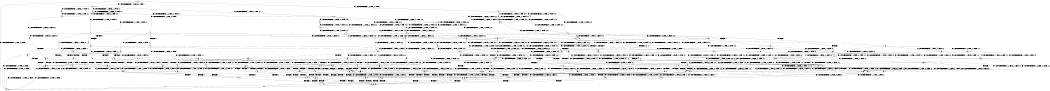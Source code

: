 digraph BCG {
size = "7, 10.5";
center = TRUE;
node [shape = circle];
0 [peripheries = 2];
0 -> 1 [label = "EX !0 !ATOMIC_EXCH_BRANCH (1, +1, TRUE, +0, 2, TRUE) !::"];
0 -> 2 [label = "EX !1 !ATOMIC_EXCH_BRANCH (1, +0, FALSE, +0, 1, TRUE) !::"];
0 -> 3 [label = "EX !2 !ATOMIC_EXCH_BRANCH (1, +0, TRUE, +0, 1, TRUE) !::"];
0 -> 4 [label = "EX !0 !ATOMIC_EXCH_BRANCH (1, +1, TRUE, +0, 2, TRUE) !::"];
2 -> 5 [label = "EX !1 !ATOMIC_EXCH_BRANCH (1, +0, FALSE, +0, 1, TRUE) !:0:1:"];
2 -> 6 [label = "EX !2 !ATOMIC_EXCH_BRANCH (1, +0, TRUE, +0, 1, TRUE) !:0:1:"];
2 -> 7 [label = "EX !0 !ATOMIC_EXCH_BRANCH (1, +1, TRUE, +0, 2, TRUE) !:0:1:"];
2 -> 8 [label = "EX !1 !ATOMIC_EXCH_BRANCH (1, +0, FALSE, +0, 1, TRUE) !:0:1:"];
3 -> 9 [label = "EX !2 !ATOMIC_EXCH_BRANCH (1, +0, TRUE, +0, 1, TRUE) !:0:1:2:"];
3 -> 10 [label = "EX !1 !ATOMIC_EXCH_BRANCH (1, +0, FALSE, +0, 1, TRUE) !:0:1:2:"];
3 -> 11 [label = "EX !0 !ATOMIC_EXCH_BRANCH (1, +1, TRUE, +0, 2, TRUE) !:0:1:2:"];
3 -> 12 [label = "EX !2 !ATOMIC_EXCH_BRANCH (1, +0, TRUE, +0, 1, TRUE) !:0:1:2:"];
4 -> 13 [label = "TERMINATE !0"];
4 -> 14 [label = "TERMINATE !0"];
4 -> 15 [label = "EX !1 !ATOMIC_EXCH_BRANCH (1, +0, FALSE, +0, 1, FALSE) !:0:"];
4 -> 16 [label = "EX !2 !ATOMIC_EXCH_BRANCH (1, +0, TRUE, +0, 1, FALSE) !:0:"];
5 -> 17 [label = "EX !0 !ATOMIC_EXCH_BRANCH (1, +1, TRUE, +0, 2, TRUE) !:0:1:"];
6 -> 18 [label = "EX !1 !ATOMIC_EXCH_BRANCH (1, +0, FALSE, +0, 1, TRUE) !:0:1:2:"];
6 -> 19 [label = "EX !0 !ATOMIC_EXCH_BRANCH (1, +1, TRUE, +0, 2, TRUE) !:0:1:2:"];
6 -> 20 [label = "EX !2 !ATOMIC_EXCH_BRANCH (1, +0, TRUE, +0, 1, TRUE) !:0:1:2:"];
6 -> 10 [label = "EX !1 !ATOMIC_EXCH_BRANCH (1, +0, FALSE, +0, 1, TRUE) !:0:1:2:"];
7 -> 21 [label = "EX !1 !ATOMIC_EXCH_BRANCH (1, +0, FALSE, +0, 1, FALSE) !:0:1:"];
7 -> 22 [label = "TERMINATE !0"];
7 -> 23 [label = "EX !2 !ATOMIC_EXCH_BRANCH (1, +0, TRUE, +0, 1, FALSE) !:0:1:"];
7 -> 24 [label = "EX !1 !ATOMIC_EXCH_BRANCH (1, +0, FALSE, +0, 1, FALSE) !:0:1:"];
8 -> 17 [label = "EX !0 !ATOMIC_EXCH_BRANCH (1, +1, TRUE, +0, 2, TRUE) !:0:1:"];
8 -> 6 [label = "EX !2 !ATOMIC_EXCH_BRANCH (1, +0, TRUE, +0, 1, TRUE) !:0:1:"];
8 -> 7 [label = "EX !0 !ATOMIC_EXCH_BRANCH (1, +1, TRUE, +0, 2, TRUE) !:0:1:"];
8 -> 8 [label = "EX !1 !ATOMIC_EXCH_BRANCH (1, +0, FALSE, +0, 1, TRUE) !:0:1:"];
9 -> 25 [label = "EX !0 !ATOMIC_EXCH_BRANCH (1, +1, TRUE, +0, 2, TRUE) !:0:1:2:"];
10 -> 26 [label = "EX !2 !ATOMIC_EXCH_BRANCH (1, +0, TRUE, +0, 1, TRUE) !:0:1:2:"];
10 -> 19 [label = "EX !0 !ATOMIC_EXCH_BRANCH (1, +1, TRUE, +0, 2, TRUE) !:0:1:2:"];
10 -> 20 [label = "EX !2 !ATOMIC_EXCH_BRANCH (1, +0, TRUE, +0, 1, TRUE) !:0:1:2:"];
10 -> 10 [label = "EX !1 !ATOMIC_EXCH_BRANCH (1, +0, FALSE, +0, 1, TRUE) !:0:1:2:"];
11 -> 27 [label = "EX !2 !ATOMIC_EXCH_BRANCH (1, +0, TRUE, +0, 1, FALSE) !:0:1:2:"];
11 -> 28 [label = "TERMINATE !0"];
11 -> 29 [label = "EX !1 !ATOMIC_EXCH_BRANCH (1, +0, FALSE, +0, 1, FALSE) !:0:1:2:"];
11 -> 30 [label = "EX !2 !ATOMIC_EXCH_BRANCH (1, +0, TRUE, +0, 1, FALSE) !:0:1:2:"];
12 -> 25 [label = "EX !0 !ATOMIC_EXCH_BRANCH (1, +1, TRUE, +0, 2, TRUE) !:0:1:2:"];
12 -> 10 [label = "EX !1 !ATOMIC_EXCH_BRANCH (1, +0, FALSE, +0, 1, TRUE) !:0:1:2:"];
12 -> 11 [label = "EX !0 !ATOMIC_EXCH_BRANCH (1, +1, TRUE, +0, 2, TRUE) !:0:1:2:"];
12 -> 12 [label = "EX !2 !ATOMIC_EXCH_BRANCH (1, +0, TRUE, +0, 1, TRUE) !:0:1:2:"];
13 -> 1 [label = "EX !2 !ATOMIC_EXCH_BRANCH (1, +0, TRUE, +0, 1, FALSE) !::"];
14 -> 1 [label = "EX !2 !ATOMIC_EXCH_BRANCH (1, +0, TRUE, +0, 1, FALSE) !::"];
14 -> 31 [label = "EX !1 !ATOMIC_EXCH_BRANCH (1, +0, FALSE, +0, 1, FALSE) !::"];
14 -> 32 [label = "EX !2 !ATOMIC_EXCH_BRANCH (1, +0, TRUE, +0, 1, FALSE) !::"];
15 -> 33 [label = "TERMINATE !0"];
15 -> 34 [label = "TERMINATE !1"];
15 -> 35 [label = "TERMINATE !0"];
15 -> 36 [label = "EX !2 !ATOMIC_EXCH_BRANCH (1, +0, TRUE, +0, 1, FALSE) !:0:1:"];
16 -> 37 [label = "EX !2 !ATOMIC_EXCH_BRANCH (1, +1, TRUE, +0, 3, TRUE) !:0:1:2:"];
16 -> 38 [label = "TERMINATE !0"];
16 -> 39 [label = "EX !1 !ATOMIC_EXCH_BRANCH (1, +0, FALSE, +0, 1, TRUE) !:0:1:2:"];
16 -> 40 [label = "EX !2 !ATOMIC_EXCH_BRANCH (1, +1, TRUE, +0, 3, TRUE) !:0:1:2:"];
17 -> 21 [label = "EX !1 !ATOMIC_EXCH_BRANCH (1, +0, FALSE, +0, 1, FALSE) !:0:1:"];
18 -> 26 [label = "EX !2 !ATOMIC_EXCH_BRANCH (1, +0, TRUE, +0, 1, TRUE) !:0:1:2:"];
19 -> 41 [label = "EX !1 !ATOMIC_EXCH_BRANCH (1, +0, FALSE, +0, 1, FALSE) !:0:1:2:"];
19 -> 42 [label = "TERMINATE !0"];
19 -> 43 [label = "EX !2 !ATOMIC_EXCH_BRANCH (1, +0, TRUE, +0, 1, FALSE) !:0:1:2:"];
19 -> 29 [label = "EX !1 !ATOMIC_EXCH_BRANCH (1, +0, FALSE, +0, 1, FALSE) !:0:1:2:"];
20 -> 44 [label = "EX !0 !ATOMIC_EXCH_BRANCH (1, +1, TRUE, +0, 2, TRUE) !:0:1:2:"];
20 -> 19 [label = "EX !0 !ATOMIC_EXCH_BRANCH (1, +1, TRUE, +0, 2, TRUE) !:0:1:2:"];
20 -> 20 [label = "EX !2 !ATOMIC_EXCH_BRANCH (1, +0, TRUE, +0, 1, TRUE) !:0:1:2:"];
20 -> 10 [label = "EX !1 !ATOMIC_EXCH_BRANCH (1, +0, FALSE, +0, 1, TRUE) !:0:1:2:"];
21 -> 33 [label = "TERMINATE !0"];
22 -> 45 [label = "EX !1 !ATOMIC_EXCH_BRANCH (1, +0, FALSE, +0, 1, FALSE) !:1:"];
22 -> 46 [label = "EX !2 !ATOMIC_EXCH_BRANCH (1, +0, TRUE, +0, 1, FALSE) !:1:"];
22 -> 47 [label = "EX !1 !ATOMIC_EXCH_BRANCH (1, +0, FALSE, +0, 1, FALSE) !:1:"];
23 -> 48 [label = "EX !1 !ATOMIC_EXCH_BRANCH (1, +0, FALSE, +0, 1, TRUE) !:0:1:2:"];
23 -> 49 [label = "TERMINATE !0"];
23 -> 50 [label = "EX !2 !ATOMIC_EXCH_BRANCH (1, +1, TRUE, +0, 3, TRUE) !:0:1:2:"];
23 -> 39 [label = "EX !1 !ATOMIC_EXCH_BRANCH (1, +0, FALSE, +0, 1, TRUE) !:0:1:2:"];
24 -> 33 [label = "TERMINATE !0"];
24 -> 34 [label = "TERMINATE !1"];
24 -> 35 [label = "TERMINATE !0"];
24 -> 36 [label = "EX !2 !ATOMIC_EXCH_BRANCH (1, +0, TRUE, +0, 1, FALSE) !:0:1:"];
25 -> 27 [label = "EX !2 !ATOMIC_EXCH_BRANCH (1, +0, TRUE, +0, 1, FALSE) !:0:1:2:"];
26 -> 44 [label = "EX !0 !ATOMIC_EXCH_BRANCH (1, +1, TRUE, +0, 2, TRUE) !:0:1:2:"];
27 -> 37 [label = "EX !2 !ATOMIC_EXCH_BRANCH (1, +1, TRUE, +0, 3, TRUE) !:0:1:2:"];
28 -> 51 [label = "EX !2 !ATOMIC_EXCH_BRANCH (1, +0, TRUE, +0, 1, FALSE) !:1:2:"];
28 -> 52 [label = "EX !1 !ATOMIC_EXCH_BRANCH (1, +0, FALSE, +0, 1, FALSE) !:1:2:"];
28 -> 53 [label = "EX !2 !ATOMIC_EXCH_BRANCH (1, +0, TRUE, +0, 1, FALSE) !:1:2:"];
29 -> 54 [label = "EX !2 !ATOMIC_EXCH_BRANCH (1, +0, TRUE, +0, 1, FALSE) !:0:1:2:"];
29 -> 55 [label = "TERMINATE !1"];
29 -> 56 [label = "TERMINATE !0"];
29 -> 57 [label = "EX !2 !ATOMIC_EXCH_BRANCH (1, +0, TRUE, +0, 1, FALSE) !:0:1:2:"];
30 -> 37 [label = "EX !2 !ATOMIC_EXCH_BRANCH (1, +1, TRUE, +0, 3, TRUE) !:0:1:2:"];
30 -> 38 [label = "TERMINATE !0"];
30 -> 39 [label = "EX !1 !ATOMIC_EXCH_BRANCH (1, +0, FALSE, +0, 1, TRUE) !:0:1:2:"];
30 -> 40 [label = "EX !2 !ATOMIC_EXCH_BRANCH (1, +1, TRUE, +0, 3, TRUE) !:0:1:2:"];
31 -> 58 [label = "TERMINATE !1"];
31 -> 59 [label = "TERMINATE !1"];
31 -> 60 [label = "EX !2 !ATOMIC_EXCH_BRANCH (1, +0, TRUE, +0, 1, FALSE) !:1:"];
32 -> 61 [label = "EX !2 !ATOMIC_EXCH_BRANCH (1, +1, TRUE, +0, 3, TRUE) !:1:2:"];
32 -> 62 [label = "EX !1 !ATOMIC_EXCH_BRANCH (1, +0, FALSE, +0, 1, TRUE) !:1:2:"];
32 -> 63 [label = "EX !2 !ATOMIC_EXCH_BRANCH (1, +1, TRUE, +0, 3, TRUE) !:1:2:"];
33 -> 58 [label = "TERMINATE !1"];
34 -> 58 [label = "TERMINATE !0"];
34 -> 59 [label = "TERMINATE !0"];
34 -> 64 [label = "EX !2 !ATOMIC_EXCH_BRANCH (1, +0, TRUE, +0, 1, FALSE) !:0:"];
35 -> 58 [label = "TERMINATE !1"];
35 -> 59 [label = "TERMINATE !1"];
35 -> 60 [label = "EX !2 !ATOMIC_EXCH_BRANCH (1, +0, TRUE, +0, 1, FALSE) !:1:"];
36 -> 65 [label = "EX !2 !ATOMIC_EXCH_BRANCH (1, +1, TRUE, +0, 3, TRUE) !:0:1:2:"];
36 -> 66 [label = "TERMINATE !1"];
36 -> 67 [label = "TERMINATE !0"];
36 -> 68 [label = "EX !2 !ATOMIC_EXCH_BRANCH (1, +1, TRUE, +0, 3, TRUE) !:0:1:2:"];
37 -> 69 [label = "EX !1 !ATOMIC_EXCH_BRANCH (1, +0, FALSE, +0, 1, FALSE) !:0:1:2:"];
38 -> 61 [label = "EX !2 !ATOMIC_EXCH_BRANCH (1, +1, TRUE, +0, 3, TRUE) !:1:2:"];
38 -> 62 [label = "EX !1 !ATOMIC_EXCH_BRANCH (1, +0, FALSE, +0, 1, TRUE) !:1:2:"];
38 -> 63 [label = "EX !2 !ATOMIC_EXCH_BRANCH (1, +1, TRUE, +0, 3, TRUE) !:1:2:"];
39 -> 70 [label = "EX !2 !ATOMIC_EXCH_BRANCH (1, +1, TRUE, +0, 3, TRUE) !:0:1:2:"];
39 -> 49 [label = "TERMINATE !0"];
39 -> 50 [label = "EX !2 !ATOMIC_EXCH_BRANCH (1, +1, TRUE, +0, 3, TRUE) !:0:1:2:"];
39 -> 39 [label = "EX !1 !ATOMIC_EXCH_BRANCH (1, +0, FALSE, +0, 1, TRUE) !:0:1:2:"];
40 -> 69 [label = "EX !1 !ATOMIC_EXCH_BRANCH (1, +0, FALSE, +0, 1, FALSE) !:0:1:2:"];
40 -> 71 [label = "TERMINATE !2"];
40 -> 72 [label = "TERMINATE !0"];
40 -> 73 [label = "EX !1 !ATOMIC_EXCH_BRANCH (1, +0, FALSE, +0, 1, FALSE) !:0:1:2:"];
41 -> 54 [label = "EX !2 !ATOMIC_EXCH_BRANCH (1, +0, TRUE, +0, 1, FALSE) !:0:1:2:"];
42 -> 74 [label = "EX !1 !ATOMIC_EXCH_BRANCH (1, +0, FALSE, +0, 1, FALSE) !:1:2:"];
42 -> 75 [label = "EX !2 !ATOMIC_EXCH_BRANCH (1, +0, TRUE, +0, 1, FALSE) !:1:2:"];
42 -> 52 [label = "EX !1 !ATOMIC_EXCH_BRANCH (1, +0, FALSE, +0, 1, FALSE) !:1:2:"];
43 -> 48 [label = "EX !1 !ATOMIC_EXCH_BRANCH (1, +0, FALSE, +0, 1, TRUE) !:0:1:2:"];
43 -> 49 [label = "TERMINATE !0"];
43 -> 50 [label = "EX !2 !ATOMIC_EXCH_BRANCH (1, +1, TRUE, +0, 3, TRUE) !:0:1:2:"];
43 -> 39 [label = "EX !1 !ATOMIC_EXCH_BRANCH (1, +0, FALSE, +0, 1, TRUE) !:0:1:2:"];
44 -> 41 [label = "EX !1 !ATOMIC_EXCH_BRANCH (1, +0, FALSE, +0, 1, FALSE) !:0:1:2:"];
45 -> 58 [label = "TERMINATE !1"];
46 -> 76 [label = "EX !1 !ATOMIC_EXCH_BRANCH (1, +0, FALSE, +0, 1, TRUE) !:1:2:"];
46 -> 77 [label = "EX !2 !ATOMIC_EXCH_BRANCH (1, +1, TRUE, +0, 3, TRUE) !:1:2:"];
46 -> 62 [label = "EX !1 !ATOMIC_EXCH_BRANCH (1, +0, FALSE, +0, 1, TRUE) !:1:2:"];
47 -> 58 [label = "TERMINATE !1"];
47 -> 59 [label = "TERMINATE !1"];
47 -> 60 [label = "EX !2 !ATOMIC_EXCH_BRANCH (1, +0, TRUE, +0, 1, FALSE) !:1:"];
48 -> 70 [label = "EX !2 !ATOMIC_EXCH_BRANCH (1, +1, TRUE, +0, 3, TRUE) !:0:1:2:"];
49 -> 76 [label = "EX !1 !ATOMIC_EXCH_BRANCH (1, +0, FALSE, +0, 1, TRUE) !:1:2:"];
49 -> 77 [label = "EX !2 !ATOMIC_EXCH_BRANCH (1, +1, TRUE, +0, 3, TRUE) !:1:2:"];
49 -> 62 [label = "EX !1 !ATOMIC_EXCH_BRANCH (1, +0, FALSE, +0, 1, TRUE) !:1:2:"];
50 -> 69 [label = "EX !1 !ATOMIC_EXCH_BRANCH (1, +0, FALSE, +0, 1, FALSE) !:0:1:2:"];
50 -> 78 [label = "TERMINATE !2"];
50 -> 79 [label = "TERMINATE !0"];
50 -> 73 [label = "EX !1 !ATOMIC_EXCH_BRANCH (1, +0, FALSE, +0, 1, FALSE) !:0:1:2:"];
51 -> 61 [label = "EX !2 !ATOMIC_EXCH_BRANCH (1, +1, TRUE, +0, 3, TRUE) !:1:2:"];
52 -> 80 [label = "EX !2 !ATOMIC_EXCH_BRANCH (1, +0, TRUE, +0, 1, FALSE) !:1:2:"];
52 -> 81 [label = "TERMINATE !1"];
52 -> 82 [label = "EX !2 !ATOMIC_EXCH_BRANCH (1, +0, TRUE, +0, 1, FALSE) !:1:2:"];
53 -> 61 [label = "EX !2 !ATOMIC_EXCH_BRANCH (1, +1, TRUE, +0, 3, TRUE) !:1:2:"];
53 -> 62 [label = "EX !1 !ATOMIC_EXCH_BRANCH (1, +0, FALSE, +0, 1, TRUE) !:1:2:"];
53 -> 63 [label = "EX !2 !ATOMIC_EXCH_BRANCH (1, +1, TRUE, +0, 3, TRUE) !:1:2:"];
54 -> 65 [label = "EX !2 !ATOMIC_EXCH_BRANCH (1, +1, TRUE, +0, 3, TRUE) !:0:1:2:"];
55 -> 83 [label = "EX !2 !ATOMIC_EXCH_BRANCH (1, +0, TRUE, +0, 1, FALSE) !:0:2:"];
55 -> 81 [label = "TERMINATE !0"];
55 -> 84 [label = "EX !2 !ATOMIC_EXCH_BRANCH (1, +0, TRUE, +0, 1, FALSE) !:0:2:"];
56 -> 80 [label = "EX !2 !ATOMIC_EXCH_BRANCH (1, +0, TRUE, +0, 1, FALSE) !:1:2:"];
56 -> 81 [label = "TERMINATE !1"];
56 -> 82 [label = "EX !2 !ATOMIC_EXCH_BRANCH (1, +0, TRUE, +0, 1, FALSE) !:1:2:"];
57 -> 65 [label = "EX !2 !ATOMIC_EXCH_BRANCH (1, +1, TRUE, +0, 3, TRUE) !:0:1:2:"];
57 -> 66 [label = "TERMINATE !1"];
57 -> 67 [label = "TERMINATE !0"];
57 -> 68 [label = "EX !2 !ATOMIC_EXCH_BRANCH (1, +1, TRUE, +0, 3, TRUE) !:0:1:2:"];
58 -> 1 [label = "EX !2 !ATOMIC_EXCH_BRANCH (1, +0, TRUE, +0, 1, FALSE) !::"];
59 -> 1 [label = "EX !2 !ATOMIC_EXCH_BRANCH (1, +0, TRUE, +0, 1, FALSE) !::"];
59 -> 85 [label = "EX !2 !ATOMIC_EXCH_BRANCH (1, +0, TRUE, +0, 1, FALSE) !::"];
60 -> 86 [label = "EX !2 !ATOMIC_EXCH_BRANCH (1, +1, TRUE, +0, 3, TRUE) !:1:2:"];
60 -> 87 [label = "TERMINATE !1"];
60 -> 88 [label = "EX !2 !ATOMIC_EXCH_BRANCH (1, +1, TRUE, +0, 3, TRUE) !:1:2:"];
61 -> 89 [label = "EX !1 !ATOMIC_EXCH_BRANCH (1, +0, FALSE, +0, 1, FALSE) !:1:2:"];
62 -> 90 [label = "EX !2 !ATOMIC_EXCH_BRANCH (1, +1, TRUE, +0, 3, TRUE) !:1:2:"];
62 -> 77 [label = "EX !2 !ATOMIC_EXCH_BRANCH (1, +1, TRUE, +0, 3, TRUE) !:1:2:"];
62 -> 62 [label = "EX !1 !ATOMIC_EXCH_BRANCH (1, +0, FALSE, +0, 1, TRUE) !:1:2:"];
63 -> 89 [label = "EX !1 !ATOMIC_EXCH_BRANCH (1, +0, FALSE, +0, 1, FALSE) !:1:2:"];
63 -> 91 [label = "TERMINATE !2"];
63 -> 92 [label = "EX !1 !ATOMIC_EXCH_BRANCH (1, +0, FALSE, +0, 1, FALSE) !:1:2:"];
64 -> 93 [label = "EX !2 !ATOMIC_EXCH_BRANCH (1, +1, TRUE, +0, 3, TRUE) !:0:2:"];
64 -> 87 [label = "TERMINATE !0"];
64 -> 94 [label = "EX !2 !ATOMIC_EXCH_BRANCH (1, +1, TRUE, +0, 3, TRUE) !:0:2:"];
65 -> 95 [label = "TERMINATE !0"];
66 -> 93 [label = "EX !2 !ATOMIC_EXCH_BRANCH (1, +1, TRUE, +0, 3, TRUE) !:0:2:"];
66 -> 87 [label = "TERMINATE !0"];
66 -> 94 [label = "EX !2 !ATOMIC_EXCH_BRANCH (1, +1, TRUE, +0, 3, TRUE) !:0:2:"];
67 -> 86 [label = "EX !2 !ATOMIC_EXCH_BRANCH (1, +1, TRUE, +0, 3, TRUE) !:1:2:"];
67 -> 87 [label = "TERMINATE !1"];
67 -> 88 [label = "EX !2 !ATOMIC_EXCH_BRANCH (1, +1, TRUE, +0, 3, TRUE) !:1:2:"];
68 -> 95 [label = "TERMINATE !0"];
68 -> 96 [label = "TERMINATE !1"];
68 -> 97 [label = "TERMINATE !2"];
68 -> 98 [label = "TERMINATE !0"];
69 -> 95 [label = "TERMINATE !0"];
70 -> 69 [label = "EX !1 !ATOMIC_EXCH_BRANCH (1, +0, FALSE, +0, 1, FALSE) !:0:1:2:"];
71 -> 99 [label = "EX !1 !ATOMIC_EXCH_BRANCH (1, +0, FALSE, +0, 1, FALSE) !:0:1:"];
71 -> 91 [label = "TERMINATE !0"];
71 -> 100 [label = "EX !1 !ATOMIC_EXCH_BRANCH (1, +0, FALSE, +0, 1, FALSE) !:0:1:"];
72 -> 89 [label = "EX !1 !ATOMIC_EXCH_BRANCH (1, +0, FALSE, +0, 1, FALSE) !:1:2:"];
72 -> 91 [label = "TERMINATE !2"];
72 -> 92 [label = "EX !1 !ATOMIC_EXCH_BRANCH (1, +0, FALSE, +0, 1, FALSE) !:1:2:"];
73 -> 95 [label = "TERMINATE !0"];
73 -> 96 [label = "TERMINATE !1"];
73 -> 97 [label = "TERMINATE !2"];
73 -> 98 [label = "TERMINATE !0"];
74 -> 80 [label = "EX !2 !ATOMIC_EXCH_BRANCH (1, +0, TRUE, +0, 1, FALSE) !:1:2:"];
75 -> 76 [label = "EX !1 !ATOMIC_EXCH_BRANCH (1, +0, FALSE, +0, 1, TRUE) !:1:2:"];
75 -> 77 [label = "EX !2 !ATOMIC_EXCH_BRANCH (1, +1, TRUE, +0, 3, TRUE) !:1:2:"];
75 -> 62 [label = "EX !1 !ATOMIC_EXCH_BRANCH (1, +0, FALSE, +0, 1, TRUE) !:1:2:"];
76 -> 90 [label = "EX !2 !ATOMIC_EXCH_BRANCH (1, +1, TRUE, +0, 3, TRUE) !:1:2:"];
77 -> 89 [label = "EX !1 !ATOMIC_EXCH_BRANCH (1, +0, FALSE, +0, 1, FALSE) !:1:2:"];
77 -> 101 [label = "TERMINATE !2"];
77 -> 92 [label = "EX !1 !ATOMIC_EXCH_BRANCH (1, +0, FALSE, +0, 1, FALSE) !:1:2:"];
78 -> 99 [label = "EX !1 !ATOMIC_EXCH_BRANCH (1, +0, FALSE, +0, 1, FALSE) !:0:1:"];
78 -> 101 [label = "TERMINATE !0"];
78 -> 100 [label = "EX !1 !ATOMIC_EXCH_BRANCH (1, +0, FALSE, +0, 1, FALSE) !:0:1:"];
79 -> 89 [label = "EX !1 !ATOMIC_EXCH_BRANCH (1, +0, FALSE, +0, 1, FALSE) !:1:2:"];
79 -> 101 [label = "TERMINATE !2"];
79 -> 92 [label = "EX !1 !ATOMIC_EXCH_BRANCH (1, +0, FALSE, +0, 1, FALSE) !:1:2:"];
80 -> 86 [label = "EX !2 !ATOMIC_EXCH_BRANCH (1, +1, TRUE, +0, 3, TRUE) !:1:2:"];
81 -> 102 [label = "EX !2 !ATOMIC_EXCH_BRANCH (1, +0, TRUE, +0, 1, FALSE) !:2:"];
81 -> 103 [label = "EX !2 !ATOMIC_EXCH_BRANCH (1, +0, TRUE, +0, 1, FALSE) !:2:"];
82 -> 86 [label = "EX !2 !ATOMIC_EXCH_BRANCH (1, +1, TRUE, +0, 3, TRUE) !:1:2:"];
82 -> 87 [label = "TERMINATE !1"];
82 -> 88 [label = "EX !2 !ATOMIC_EXCH_BRANCH (1, +1, TRUE, +0, 3, TRUE) !:1:2:"];
83 -> 93 [label = "EX !2 !ATOMIC_EXCH_BRANCH (1, +1, TRUE, +0, 3, TRUE) !:0:2:"];
84 -> 93 [label = "EX !2 !ATOMIC_EXCH_BRANCH (1, +1, TRUE, +0, 3, TRUE) !:0:2:"];
84 -> 87 [label = "TERMINATE !0"];
84 -> 94 [label = "EX !2 !ATOMIC_EXCH_BRANCH (1, +1, TRUE, +0, 3, TRUE) !:0:2:"];
85 -> 104 [label = "EX !2 !ATOMIC_EXCH_BRANCH (1, +1, TRUE, +0, 3, TRUE) !:2:"];
85 -> 105 [label = "EX !2 !ATOMIC_EXCH_BRANCH (1, +1, TRUE, +0, 3, TRUE) !:2:"];
86 -> 106 [label = "TERMINATE !2"];
87 -> 104 [label = "EX !2 !ATOMIC_EXCH_BRANCH (1, +1, TRUE, +0, 3, TRUE) !:2:"];
87 -> 105 [label = "EX !2 !ATOMIC_EXCH_BRANCH (1, +1, TRUE, +0, 3, TRUE) !:2:"];
88 -> 106 [label = "TERMINATE !2"];
88 -> 107 [label = "TERMINATE !1"];
88 -> 108 [label = "TERMINATE !2"];
89 -> 106 [label = "TERMINATE !2"];
90 -> 89 [label = "EX !1 !ATOMIC_EXCH_BRANCH (1, +0, FALSE, +0, 1, FALSE) !:1:2:"];
91 -> 109 [label = "EX !1 !ATOMIC_EXCH_BRANCH (1, +0, FALSE, +0, 1, FALSE) !:1:"];
91 -> 110 [label = "EX !1 !ATOMIC_EXCH_BRANCH (1, +0, FALSE, +0, 1, FALSE) !:1:"];
92 -> 106 [label = "TERMINATE !2"];
92 -> 107 [label = "TERMINATE !1"];
92 -> 108 [label = "TERMINATE !2"];
93 -> 111 [label = "TERMINATE !0"];
94 -> 111 [label = "TERMINATE !0"];
94 -> 112 [label = "TERMINATE !2"];
94 -> 107 [label = "TERMINATE !0"];
95 -> 106 [label = "TERMINATE !2"];
96 -> 111 [label = "TERMINATE !0"];
96 -> 112 [label = "TERMINATE !2"];
96 -> 107 [label = "TERMINATE !0"];
97 -> 106 [label = "TERMINATE !0"];
97 -> 112 [label = "TERMINATE !1"];
97 -> 108 [label = "TERMINATE !0"];
98 -> 106 [label = "TERMINATE !2"];
98 -> 107 [label = "TERMINATE !1"];
98 -> 108 [label = "TERMINATE !2"];
99 -> 106 [label = "TERMINATE !0"];
100 -> 106 [label = "TERMINATE !0"];
100 -> 112 [label = "TERMINATE !1"];
100 -> 108 [label = "TERMINATE !0"];
101 -> 109 [label = "EX !1 !ATOMIC_EXCH_BRANCH (1, +0, FALSE, +0, 1, FALSE) !:1:"];
101 -> 110 [label = "EX !1 !ATOMIC_EXCH_BRANCH (1, +0, FALSE, +0, 1, FALSE) !:1:"];
102 -> 104 [label = "EX !2 !ATOMIC_EXCH_BRANCH (1, +1, TRUE, +0, 3, TRUE) !:2:"];
103 -> 104 [label = "EX !2 !ATOMIC_EXCH_BRANCH (1, +1, TRUE, +0, 3, TRUE) !:2:"];
103 -> 105 [label = "EX !2 !ATOMIC_EXCH_BRANCH (1, +1, TRUE, +0, 3, TRUE) !:2:"];
104 -> 113 [label = "TERMINATE !2"];
105 -> 113 [label = "TERMINATE !2"];
105 -> 114 [label = "TERMINATE !2"];
106 -> 113 [label = "TERMINATE !1"];
107 -> 113 [label = "TERMINATE !2"];
107 -> 114 [label = "TERMINATE !2"];
108 -> 113 [label = "TERMINATE !1"];
108 -> 114 [label = "TERMINATE !1"];
109 -> 113 [label = "TERMINATE !1"];
110 -> 113 [label = "TERMINATE !1"];
110 -> 114 [label = "TERMINATE !1"];
111 -> 113 [label = "TERMINATE !2"];
112 -> 113 [label = "TERMINATE !0"];
112 -> 114 [label = "TERMINATE !0"];
113 -> 1 [label = "exit"];
114 -> 1 [label = "exit"];
}
